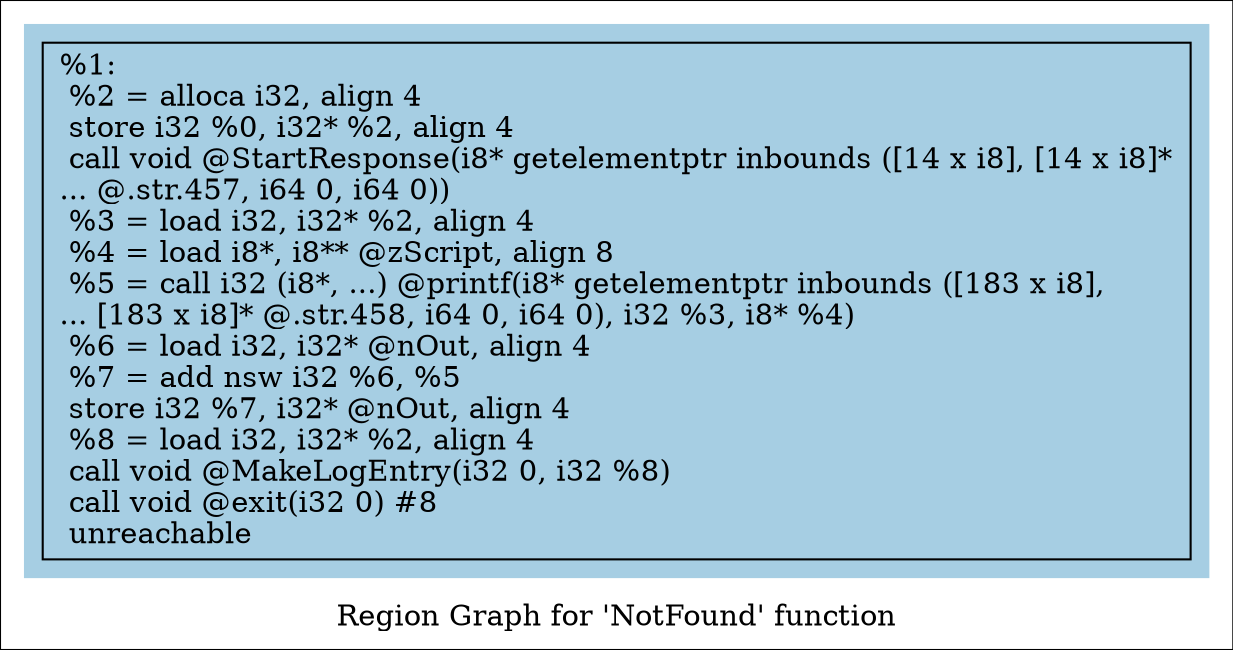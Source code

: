 digraph "Region Graph for 'NotFound' function" {
	label="Region Graph for 'NotFound' function";

	Node0xc4fdb0 [shape=record,label="{%1:\l  %2 = alloca i32, align 4\l  store i32 %0, i32* %2, align 4\l  call void @StartResponse(i8* getelementptr inbounds ([14 x i8], [14 x i8]*\l... @.str.457, i64 0, i64 0))\l  %3 = load i32, i32* %2, align 4\l  %4 = load i8*, i8** @zScript, align 8\l  %5 = call i32 (i8*, ...) @printf(i8* getelementptr inbounds ([183 x i8],\l... [183 x i8]* @.str.458, i64 0, i64 0), i32 %3, i8* %4)\l  %6 = load i32, i32* @nOut, align 4\l  %7 = add nsw i32 %6, %5\l  store i32 %7, i32* @nOut, align 4\l  %8 = load i32, i32* %2, align 4\l  call void @MakeLogEntry(i32 0, i32 %8)\l  call void @exit(i32 0) #8\l  unreachable\l}"];
	colorscheme = "paired12"
        subgraph cluster_0xcb7e60 {
          label = "";
          style = filled;
          color = 1
          Node0xc4fdb0;
        }
}
